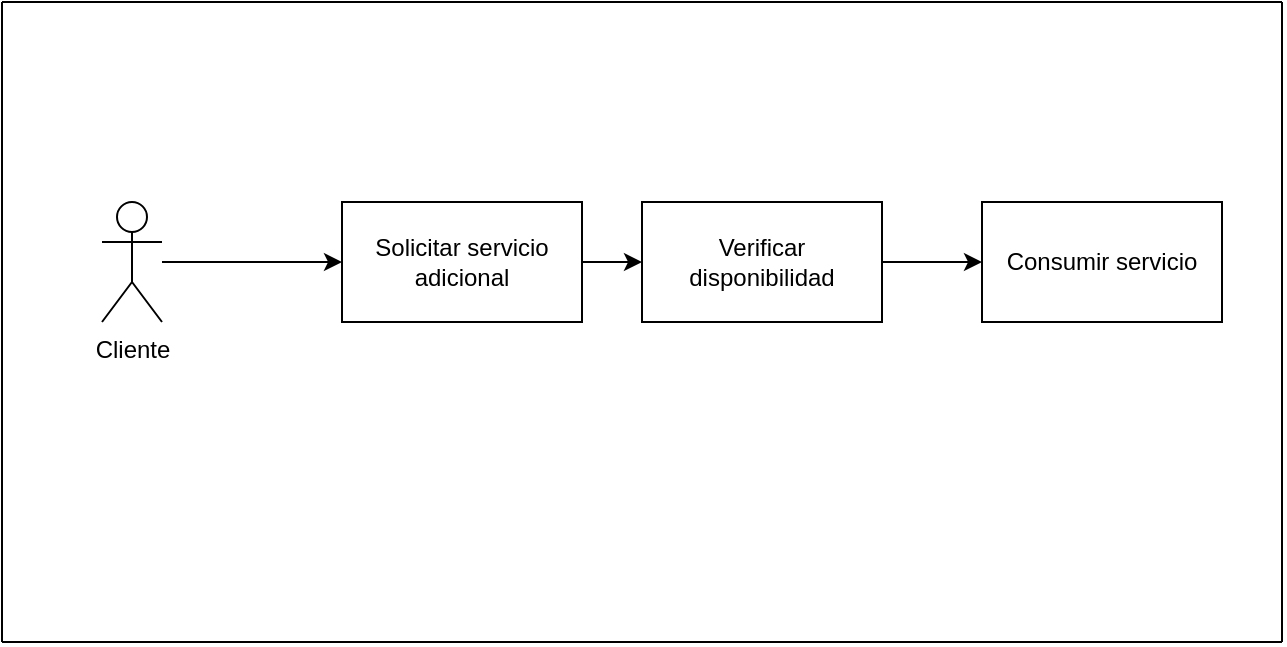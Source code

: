 <mxfile version="13.1.3" type="device"><diagram id="_7TvjlDiN7L7MDMR21n9" name="Page-1"><mxGraphModel dx="866" dy="441" grid="1" gridSize="10" guides="1" tooltips="1" connect="1" arrows="1" fold="1" page="1" pageScale="1" pageWidth="850" pageHeight="1100" math="0" shadow="0"><root><mxCell id="0"/><mxCell id="1" parent="0"/><mxCell id="Lv5cjjL8PMh9rTwEyUCC-1" value="Cliente" style="shape=umlActor;verticalLabelPosition=bottom;labelBackgroundColor=#ffffff;verticalAlign=top;html=1;outlineConnect=0;" vertex="1" parent="1"><mxGeometry x="90" y="140" width="30" height="60" as="geometry"/></mxCell><mxCell id="Lv5cjjL8PMh9rTwEyUCC-5" value="" style="endArrow=none;html=1;" edge="1" parent="1"><mxGeometry width="50" height="50" relative="1" as="geometry"><mxPoint x="40" y="360" as="sourcePoint"/><mxPoint x="40" y="40" as="targetPoint"/></mxGeometry></mxCell><mxCell id="Lv5cjjL8PMh9rTwEyUCC-6" value="" style="endArrow=none;html=1;" edge="1" parent="1"><mxGeometry width="50" height="50" relative="1" as="geometry"><mxPoint x="680" y="360" as="sourcePoint"/><mxPoint x="680" y="40" as="targetPoint"/></mxGeometry></mxCell><mxCell id="Lv5cjjL8PMh9rTwEyUCC-7" value="" style="endArrow=none;html=1;" edge="1" parent="1"><mxGeometry width="50" height="50" relative="1" as="geometry"><mxPoint x="40" y="360" as="sourcePoint"/><mxPoint x="680" y="360" as="targetPoint"/></mxGeometry></mxCell><mxCell id="Lv5cjjL8PMh9rTwEyUCC-8" value="" style="endArrow=none;html=1;" edge="1" parent="1"><mxGeometry width="50" height="50" relative="1" as="geometry"><mxPoint x="40" y="40" as="sourcePoint"/><mxPoint x="680" y="40" as="targetPoint"/></mxGeometry></mxCell><mxCell id="Lv5cjjL8PMh9rTwEyUCC-9" value="" style="endArrow=classic;html=1;" edge="1" parent="1" source="Lv5cjjL8PMh9rTwEyUCC-1"><mxGeometry width="50" height="50" relative="1" as="geometry"><mxPoint x="400" y="280" as="sourcePoint"/><mxPoint x="210" y="170" as="targetPoint"/></mxGeometry></mxCell><mxCell id="Lv5cjjL8PMh9rTwEyUCC-10" value="Solicitar servicio adicional" style="rounded=0;whiteSpace=wrap;html=1;" vertex="1" parent="1"><mxGeometry x="210" y="140" width="120" height="60" as="geometry"/></mxCell><mxCell id="Lv5cjjL8PMh9rTwEyUCC-11" value="" style="endArrow=classic;html=1;exitX=1;exitY=0.5;exitDx=0;exitDy=0;" edge="1" parent="1" source="Lv5cjjL8PMh9rTwEyUCC-10" target="Lv5cjjL8PMh9rTwEyUCC-12"><mxGeometry width="50" height="50" relative="1" as="geometry"><mxPoint x="400" y="280" as="sourcePoint"/><mxPoint x="420" y="170" as="targetPoint"/></mxGeometry></mxCell><mxCell id="Lv5cjjL8PMh9rTwEyUCC-12" value="Verificar disponibilidad" style="rounded=0;whiteSpace=wrap;html=1;" vertex="1" parent="1"><mxGeometry x="360" y="140" width="120" height="60" as="geometry"/></mxCell><mxCell id="Lv5cjjL8PMh9rTwEyUCC-17" value="" style="endArrow=classic;html=1;exitX=1;exitY=0.5;exitDx=0;exitDy=0;" edge="1" parent="1" source="Lv5cjjL8PMh9rTwEyUCC-18"><mxGeometry width="50" height="50" relative="1" as="geometry"><mxPoint x="560" y="169.5" as="sourcePoint"/><mxPoint x="620" y="169.5" as="targetPoint"/></mxGeometry></mxCell><mxCell id="Lv5cjjL8PMh9rTwEyUCC-18" value="Consumir servicio" style="rounded=0;whiteSpace=wrap;html=1;" vertex="1" parent="1"><mxGeometry x="530" y="140" width="120" height="60" as="geometry"/></mxCell><mxCell id="Lv5cjjL8PMh9rTwEyUCC-21" value="" style="endArrow=classic;html=1;exitX=1;exitY=0.5;exitDx=0;exitDy=0;" edge="1" parent="1" source="Lv5cjjL8PMh9rTwEyUCC-12" target="Lv5cjjL8PMh9rTwEyUCC-18"><mxGeometry width="50" height="50" relative="1" as="geometry"><mxPoint x="480" y="170" as="sourcePoint"/><mxPoint x="620" y="169.5" as="targetPoint"/></mxGeometry></mxCell></root></mxGraphModel></diagram></mxfile>